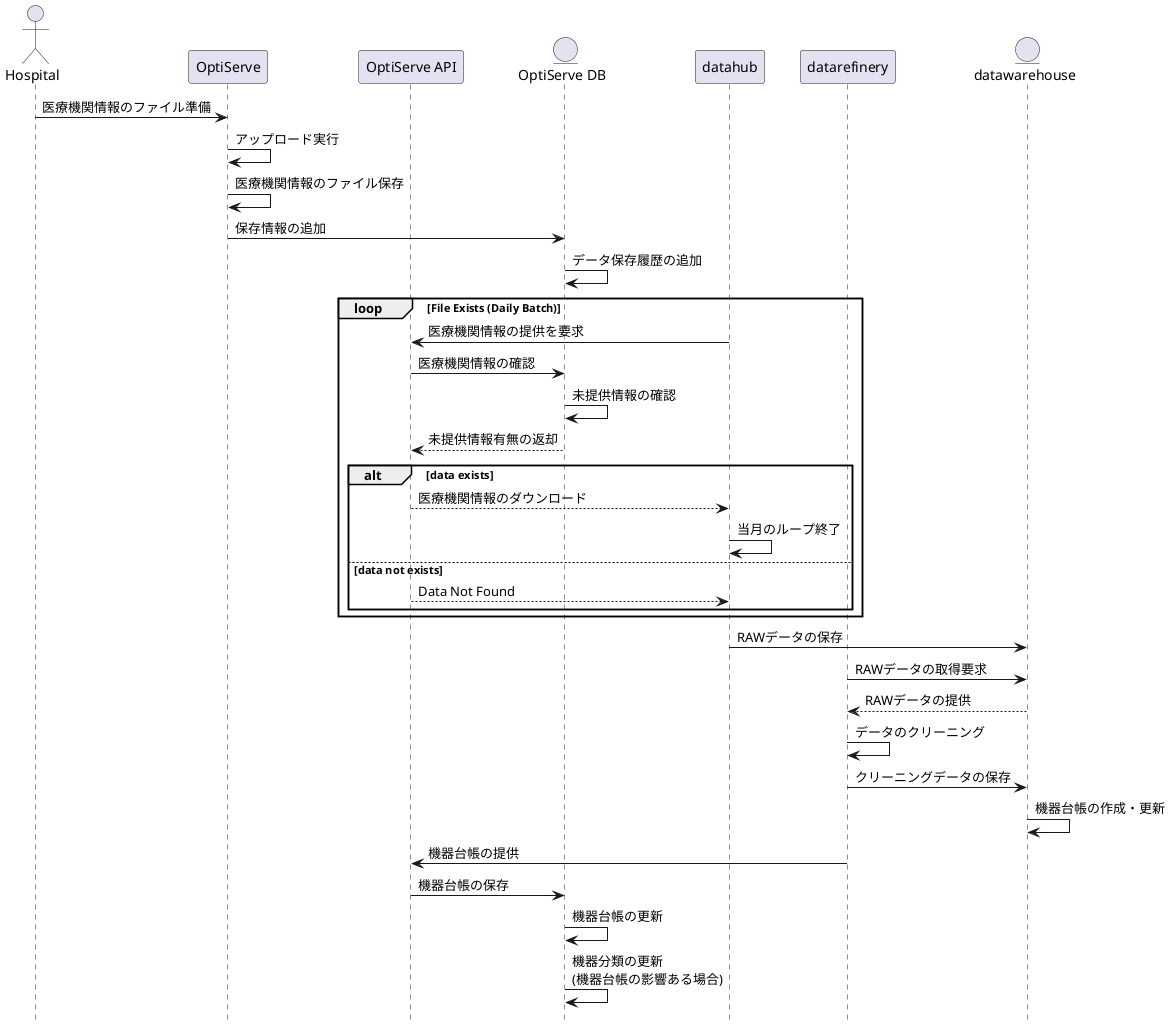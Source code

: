 @startuml
'------------------------------------------------
' Title: OptiServe Get Hospital Data
'        医療機関情報のアップロードから摘要まで
' Date: 2025-03-17
' Author: H.Miyazawa
' ChangeLog:
'    2025-03-17: First Edition
'------------------------------------------------
hide footbox
actor Hospital as hp
participant "OptiServe" as os
participant "OptiServe API" as osapi
entity "OptiServe DB" as osdb
participant "datahub" as dh
participant "datarefinery" as df
entity "datawarehouse" as dw

hp -> os: 医療機関情報のファイル準備
os -> os: アップロード実行
os -> os: 医療機関情報のファイル保存
os -> osdb: 保存情報の追加
osdb -> osdb: データ保存履歴の追加
loop File Exists (Daily Batch)
    dh -> osapi: 医療機関情報の提供を要求
    osapi -> osdb: 医療機関情報の確認
    osdb -> osdb: 未提供情報の確認
    osdb --> osapi: 未提供情報有無の返却
    alt data exists
        osapi --> dh: 医療機関情報のダウンロード
        dh -> dh: 当月のループ終了
    else data not exists
        osapi --> dh: Data Not Found
    end
end
dh -> dw: RAWデータの保存
df -> dw: RAWデータの取得要求
dw --> df: RAWデータの提供
df -> df: データのクリーニング
df -> dw: クリーニングデータの保存
dw -> dw: 機器台帳の作成・更新
df -> osapi: 機器台帳の提供
osapi -> osdb: 機器台帳の保存
osdb -> osdb: 機器台帳の更新
osdb -> osdb: 機器分類の更新\n(機器台帳の影響ある場合)
@enduml
